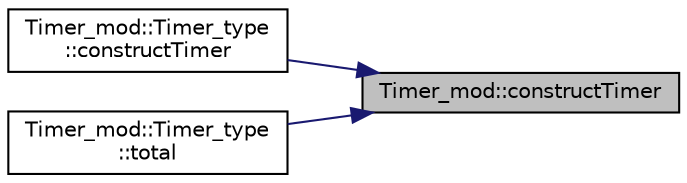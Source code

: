 digraph "Timer_mod::constructTimer"
{
 // LATEX_PDF_SIZE
  edge [fontname="Helvetica",fontsize="10",labelfontname="Helvetica",labelfontsize="10"];
  node [fontname="Helvetica",fontsize="10",shape=record];
  rankdir="RL";
  Node1 [label="Timer_mod::constructTimer",height=0.2,width=0.4,color="black", fillcolor="grey75", style="filled", fontcolor="black",tooltip="This is the constructor of the class Timer_type. Before returning the object, this function also call..."];
  Node1 -> Node2 [dir="back",color="midnightblue",fontsize="10",style="solid",fontname="Helvetica"];
  Node2 [label="Timer_mod::Timer_type\l::constructTimer",height=0.2,width=0.4,color="black", fillcolor="white", style="filled",URL="$structTimer__mod_1_1Timer__type.html#a3ec9f14025a72d108e72d1bd94ad2f3a",tooltip="This is the constructor of the class Timer_type. Before returning the object, this function also call..."];
  Node1 -> Node3 [dir="back",color="midnightblue",fontsize="10",style="solid",fontname="Helvetica"];
  Node3 [label="Timer_mod::Timer_type\l::total",height=0.2,width=0.4,color="black", fillcolor="white", style="filled",URL="$structTimer__mod_1_1Timer__type.html#a883301199e5969b9ea4026e76dac3d56",tooltip=" "];
}
